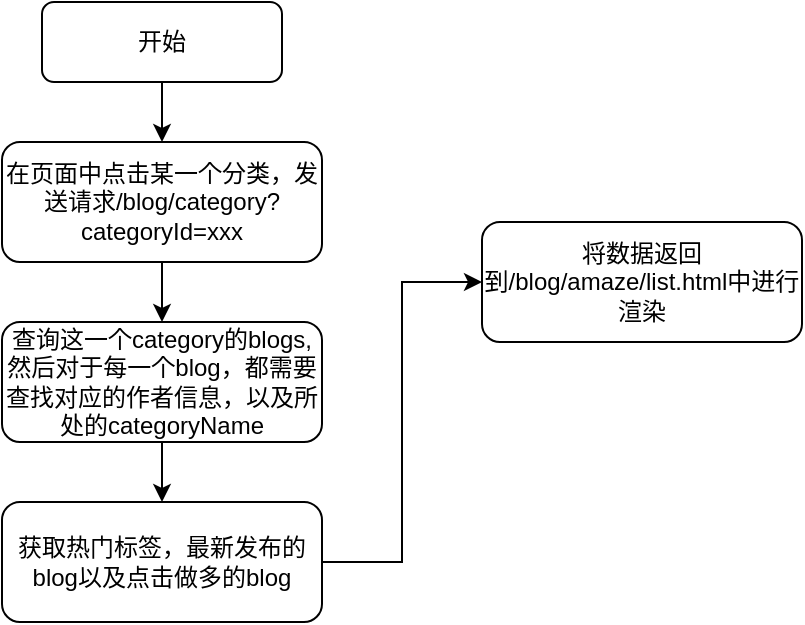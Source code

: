 <mxfile version="20.8.8" type="device"><diagram id="C5RBs43oDa-KdzZeNtuy" name="Page-1"><mxGraphModel dx="794" dy="477" grid="1" gridSize="10" guides="1" tooltips="1" connect="1" arrows="1" fold="1" page="1" pageScale="1" pageWidth="827" pageHeight="1169" math="0" shadow="0"><root><mxCell id="WIyWlLk6GJQsqaUBKTNV-0"/><mxCell id="WIyWlLk6GJQsqaUBKTNV-1" parent="WIyWlLk6GJQsqaUBKTNV-0"/><mxCell id="Dh6Rm8oirrAz5djr57Nu-3" style="edgeStyle=orthogonalEdgeStyle;rounded=0;orthogonalLoop=1;jettySize=auto;html=1;exitX=0.5;exitY=1;exitDx=0;exitDy=0;entryX=0.5;entryY=0;entryDx=0;entryDy=0;" edge="1" parent="WIyWlLk6GJQsqaUBKTNV-1" source="WIyWlLk6GJQsqaUBKTNV-3" target="Dh6Rm8oirrAz5djr57Nu-0"><mxGeometry relative="1" as="geometry"/></mxCell><mxCell id="WIyWlLk6GJQsqaUBKTNV-3" value="开始" style="rounded=1;whiteSpace=wrap;html=1;fontSize=12;glass=0;strokeWidth=1;shadow=0;" parent="WIyWlLk6GJQsqaUBKTNV-1" vertex="1"><mxGeometry x="170" y="60" width="120" height="40" as="geometry"/></mxCell><mxCell id="Dh6Rm8oirrAz5djr57Nu-4" style="edgeStyle=orthogonalEdgeStyle;rounded=0;orthogonalLoop=1;jettySize=auto;html=1;exitX=0.5;exitY=1;exitDx=0;exitDy=0;entryX=0.5;entryY=0;entryDx=0;entryDy=0;" edge="1" parent="WIyWlLk6GJQsqaUBKTNV-1" source="Dh6Rm8oirrAz5djr57Nu-0" target="Dh6Rm8oirrAz5djr57Nu-1"><mxGeometry relative="1" as="geometry"/></mxCell><mxCell id="Dh6Rm8oirrAz5djr57Nu-0" value="在页面中点击某一个分类，发送请求/blog/category?categoryId=xxx" style="rounded=1;whiteSpace=wrap;html=1;fontSize=12;glass=0;strokeWidth=1;shadow=0;" vertex="1" parent="WIyWlLk6GJQsqaUBKTNV-1"><mxGeometry x="150" y="130" width="160" height="60" as="geometry"/></mxCell><mxCell id="Dh6Rm8oirrAz5djr57Nu-5" style="edgeStyle=orthogonalEdgeStyle;rounded=0;orthogonalLoop=1;jettySize=auto;html=1;exitX=0.5;exitY=1;exitDx=0;exitDy=0;entryX=0.5;entryY=0;entryDx=0;entryDy=0;" edge="1" parent="WIyWlLk6GJQsqaUBKTNV-1" source="Dh6Rm8oirrAz5djr57Nu-1" target="Dh6Rm8oirrAz5djr57Nu-2"><mxGeometry relative="1" as="geometry"/></mxCell><mxCell id="Dh6Rm8oirrAz5djr57Nu-1" value="查询这一个category的blogs,然后对于每一个blog，都需要查找对应的作者信息，以及所处的categoryName" style="rounded=1;whiteSpace=wrap;html=1;fontSize=12;glass=0;strokeWidth=1;shadow=0;" vertex="1" parent="WIyWlLk6GJQsqaUBKTNV-1"><mxGeometry x="150" y="220" width="160" height="60" as="geometry"/></mxCell><mxCell id="Dh6Rm8oirrAz5djr57Nu-7" style="edgeStyle=orthogonalEdgeStyle;rounded=0;orthogonalLoop=1;jettySize=auto;html=1;exitX=1;exitY=0.5;exitDx=0;exitDy=0;entryX=0;entryY=0.5;entryDx=0;entryDy=0;" edge="1" parent="WIyWlLk6GJQsqaUBKTNV-1" source="Dh6Rm8oirrAz5djr57Nu-2" target="Dh6Rm8oirrAz5djr57Nu-6"><mxGeometry relative="1" as="geometry"/></mxCell><mxCell id="Dh6Rm8oirrAz5djr57Nu-2" value="获取热门标签，最新发布的blog以及点击做多的blog" style="rounded=1;whiteSpace=wrap;html=1;fontSize=12;glass=0;strokeWidth=1;shadow=0;" vertex="1" parent="WIyWlLk6GJQsqaUBKTNV-1"><mxGeometry x="150" y="310" width="160" height="60" as="geometry"/></mxCell><mxCell id="Dh6Rm8oirrAz5djr57Nu-6" value="将数据返回到/blog/amaze/list.html中进行渲染" style="rounded=1;whiteSpace=wrap;html=1;fontSize=12;glass=0;strokeWidth=1;shadow=0;" vertex="1" parent="WIyWlLk6GJQsqaUBKTNV-1"><mxGeometry x="390" y="170" width="160" height="60" as="geometry"/></mxCell></root></mxGraphModel></diagram></mxfile>